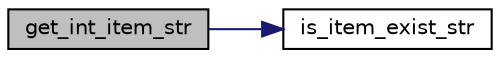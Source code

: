 digraph "get_int_item_str"
{
 // INTERACTIVE_SVG=YES
 // LATEX_PDF_SIZE
  bgcolor="transparent";
  edge [fontname="Helvetica",fontsize="10",labelfontname="Helvetica",labelfontsize="10"];
  node [fontname="Helvetica",fontsize="10",shape=record];
  rankdir="LR";
  Node1 [label="get_int_item_str",height=0.2,width=0.4,color="black", fillcolor="grey75", style="filled", fontcolor="black",tooltip=" "];
  Node1 -> Node2 [color="midnightblue",fontsize="10",style="solid",fontname="Helvetica"];
  Node2 [label="is_item_exist_str",height=0.2,width=0.4,color="black",URL="$d2/de8/dec__lua__cfg_8c.html#a0fc6f96d672b7458b98c7e1bf83c86f4",tooltip=" "];
}
